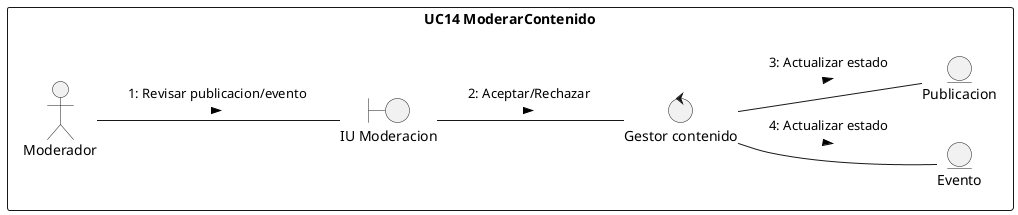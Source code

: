 @startuml r11
/'
    Crear el diagrama de clases de análisis y de colaboración de los casos de uso prioritarios del proyecto.

    Para conseguir el diagrama de clases seguir los siguientes pasos:

    1. Identificar las clases Entidad (Modelo)
    2. Identificar las clases Interfaz (Vista)
    3. Identificar las clases Control (Controlador)
    4. Identificar las relaciones entre estas clases
    
    Este diagrama debe ser específico de un caso de uso y las clases deben ser representadas con sus estereotipos.
    
    Para conseguir el diagrama de colaboración, identifique las relaciones (enlaces) entre los objetos y los requerimientos (mensajes) sobre cada objeto involucrado en la descripción del caso de uso.
'/
left to right direction

rectangle "UC14 ModerarContenido"{
    actor Moderador 
    entity Evento as e2
    entity Publicacion as e1
    boundary "IU Moderacion" as i1
    control "Gestor contenido" as c1
}
Moderador -- i1 : "1: Revisar publicacion/evento \n >"
i1 -- c1 : "2: Aceptar/Rechazar \n >" 
c1 -- e1 : "3: Actualizar estado \n >" 
c1 -- e2 : "4: Actualizar estado \n >" 

@enduml